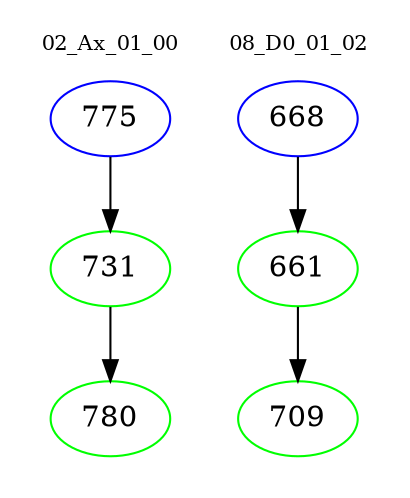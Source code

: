 digraph{
subgraph cluster_0 {
color = white
label = "02_Ax_01_00";
fontsize=10;
T0_775 [label="775", color="blue"]
T0_775 -> T0_731 [color="black"]
T0_731 [label="731", color="green"]
T0_731 -> T0_780 [color="black"]
T0_780 [label="780", color="green"]
}
subgraph cluster_1 {
color = white
label = "08_D0_01_02";
fontsize=10;
T1_668 [label="668", color="blue"]
T1_668 -> T1_661 [color="black"]
T1_661 [label="661", color="green"]
T1_661 -> T1_709 [color="black"]
T1_709 [label="709", color="green"]
}
}
